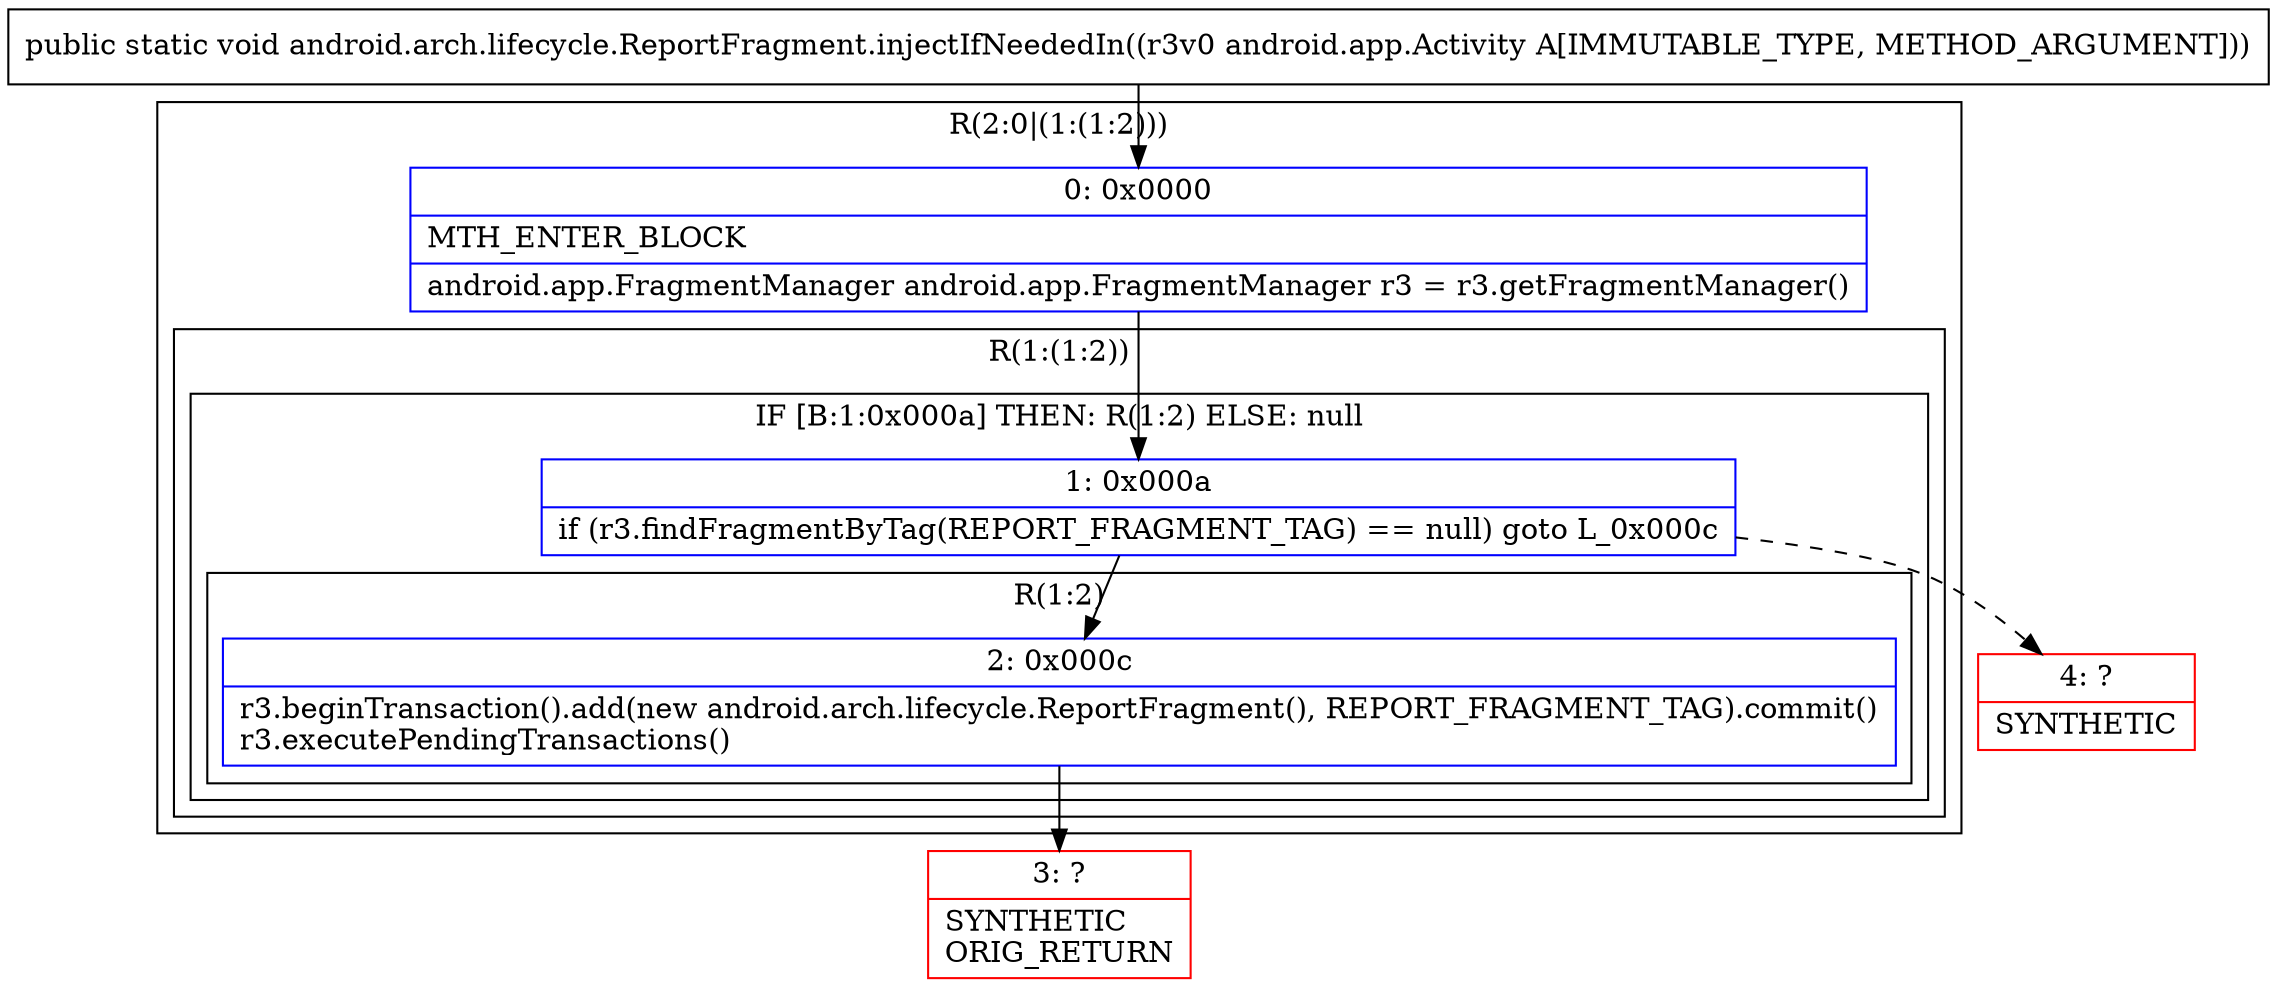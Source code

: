 digraph "CFG forandroid.arch.lifecycle.ReportFragment.injectIfNeededIn(Landroid\/app\/Activity;)V" {
subgraph cluster_Region_502538753 {
label = "R(2:0|(1:(1:2)))";
node [shape=record,color=blue];
Node_0 [shape=record,label="{0\:\ 0x0000|MTH_ENTER_BLOCK\l|android.app.FragmentManager android.app.FragmentManager r3 = r3.getFragmentManager()\l}"];
subgraph cluster_Region_1086456136 {
label = "R(1:(1:2))";
node [shape=record,color=blue];
subgraph cluster_IfRegion_493056542 {
label = "IF [B:1:0x000a] THEN: R(1:2) ELSE: null";
node [shape=record,color=blue];
Node_1 [shape=record,label="{1\:\ 0x000a|if (r3.findFragmentByTag(REPORT_FRAGMENT_TAG) == null) goto L_0x000c\l}"];
subgraph cluster_Region_869463816 {
label = "R(1:2)";
node [shape=record,color=blue];
Node_2 [shape=record,label="{2\:\ 0x000c|r3.beginTransaction().add(new android.arch.lifecycle.ReportFragment(), REPORT_FRAGMENT_TAG).commit()\lr3.executePendingTransactions()\l}"];
}
}
}
}
Node_3 [shape=record,color=red,label="{3\:\ ?|SYNTHETIC\lORIG_RETURN\l}"];
Node_4 [shape=record,color=red,label="{4\:\ ?|SYNTHETIC\l}"];
MethodNode[shape=record,label="{public static void android.arch.lifecycle.ReportFragment.injectIfNeededIn((r3v0 android.app.Activity A[IMMUTABLE_TYPE, METHOD_ARGUMENT])) }"];
MethodNode -> Node_0;
Node_0 -> Node_1;
Node_1 -> Node_2;
Node_1 -> Node_4[style=dashed];
Node_2 -> Node_3;
}

